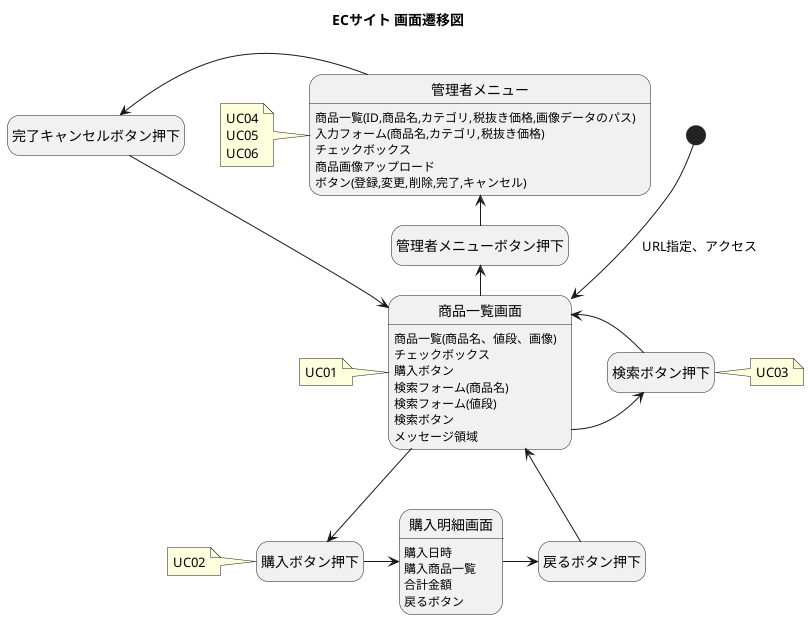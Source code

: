 @startuml
title ECサイト 画面遷移図
hide empty description

[*] --> 商品一覧画面 : URL指定、アクセス 
商品一覧画面 : 商品一覧(商品名、値段、画像)
商品一覧画面 : チェックボックス
商品一覧画面 : 購入ボタン
商品一覧画面 : 検索フォーム(商品名)
商品一覧画面 : 検索フォーム(値段)
商品一覧画面 : 検索ボタン
商品一覧画面 : メッセージ領域

note left of 商品一覧画面
UC01
end note

商品一覧画面 --> 購入ボタン押下
note left of 購入ボタン押下
UC02
end note

購入ボタン押下 -right-> 購入明細画面
購入明細画面 : 購入日時
購入明細画面 : 購入商品一覧
購入明細画面 : 合計金額
購入明細画面 : 戻るボタン

購入明細画面 -right-> 戻るボタン押下
戻るボタン押下 --> 商品一覧画面

商品一覧画面 -right-> 検索ボタン押下
検索ボタン押下 -left-> 商品一覧画面
note right of 検索ボタン押下
UC03
end note

商品一覧画面 -left-> 管理者メニューボタン押下
管理者メニューボタン押下 -left-> 管理者メニュー
管理者メニュー : 商品一覧(ID,商品名,カテゴリ,税抜き価格,画像データのパス)
管理者メニュー : 入力フォーム(商品名,カテゴリ,税抜き価格)
管理者メニュー : チェックボックス
管理者メニュー : 商品画像アップロード
管理者メニュー : ボタン(登録,変更,削除,完了,キャンセル)
管理者メニュー -left-> 完了キャンセルボタン押下 
完了キャンセルボタン押下 --> 商品一覧画面

note left of 管理者メニュー
UC04
UC05
UC06
end note
@enduml